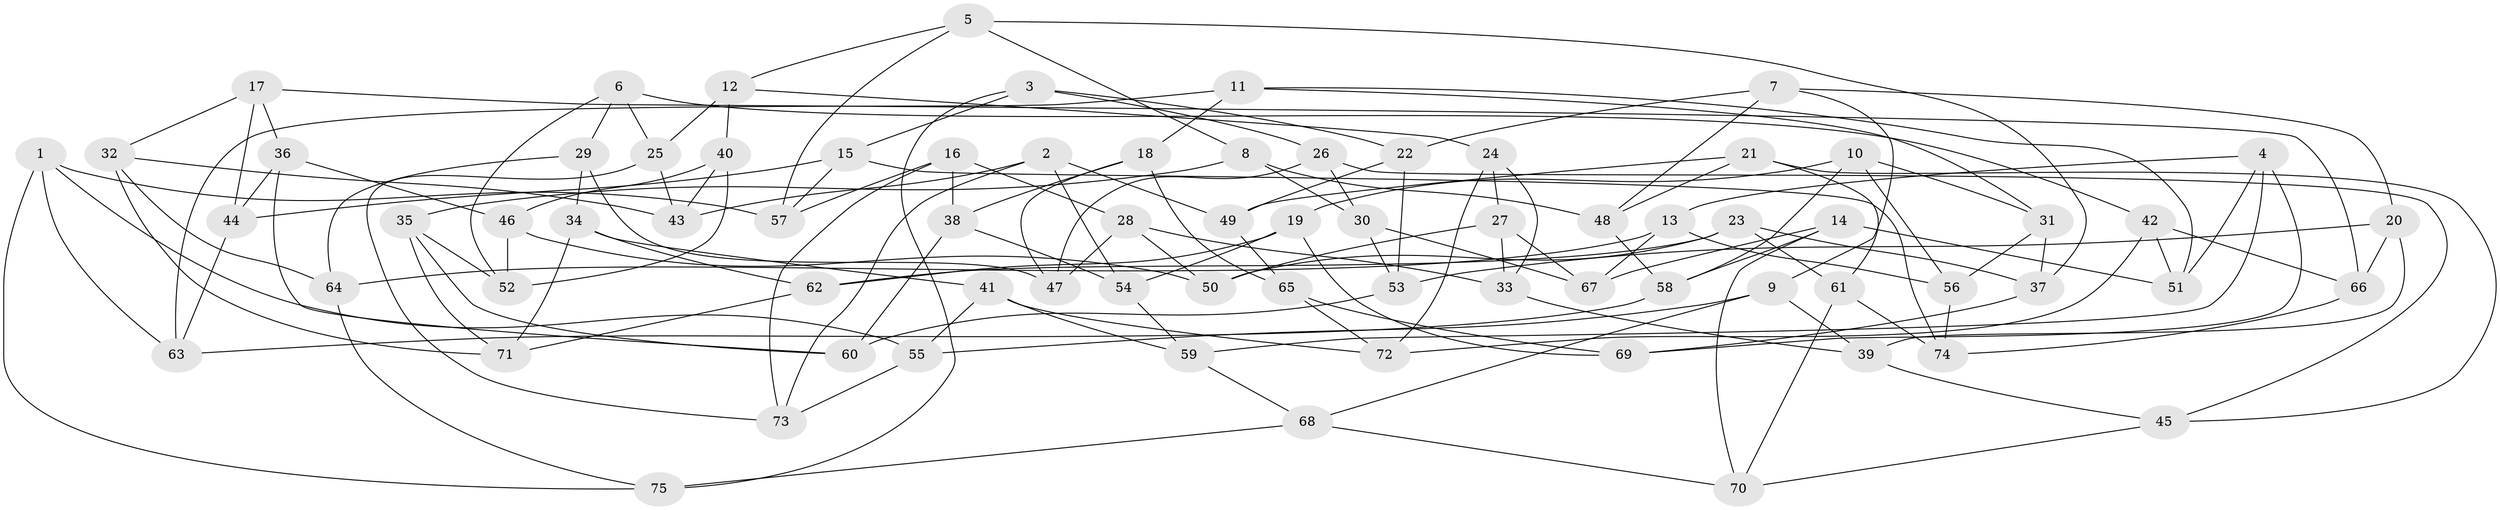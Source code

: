 // Generated by graph-tools (version 1.1) at 2025/11/02/27/25 16:11:50]
// undirected, 75 vertices, 150 edges
graph export_dot {
graph [start="1"]
  node [color=gray90,style=filled];
  1;
  2;
  3;
  4;
  5;
  6;
  7;
  8;
  9;
  10;
  11;
  12;
  13;
  14;
  15;
  16;
  17;
  18;
  19;
  20;
  21;
  22;
  23;
  24;
  25;
  26;
  27;
  28;
  29;
  30;
  31;
  32;
  33;
  34;
  35;
  36;
  37;
  38;
  39;
  40;
  41;
  42;
  43;
  44;
  45;
  46;
  47;
  48;
  49;
  50;
  51;
  52;
  53;
  54;
  55;
  56;
  57;
  58;
  59;
  60;
  61;
  62;
  63;
  64;
  65;
  66;
  67;
  68;
  69;
  70;
  71;
  72;
  73;
  74;
  75;
  1 -- 55;
  1 -- 57;
  1 -- 63;
  1 -- 75;
  2 -- 73;
  2 -- 54;
  2 -- 43;
  2 -- 49;
  3 -- 22;
  3 -- 26;
  3 -- 15;
  3 -- 75;
  4 -- 69;
  4 -- 51;
  4 -- 13;
  4 -- 59;
  5 -- 12;
  5 -- 57;
  5 -- 37;
  5 -- 8;
  6 -- 29;
  6 -- 25;
  6 -- 42;
  6 -- 52;
  7 -- 9;
  7 -- 22;
  7 -- 48;
  7 -- 20;
  8 -- 48;
  8 -- 35;
  8 -- 30;
  9 -- 39;
  9 -- 68;
  9 -- 55;
  10 -- 58;
  10 -- 56;
  10 -- 19;
  10 -- 31;
  11 -- 51;
  11 -- 63;
  11 -- 18;
  11 -- 31;
  12 -- 40;
  12 -- 24;
  12 -- 25;
  13 -- 67;
  13 -- 56;
  13 -- 64;
  14 -- 67;
  14 -- 70;
  14 -- 58;
  14 -- 51;
  15 -- 74;
  15 -- 57;
  15 -- 44;
  16 -- 57;
  16 -- 73;
  16 -- 38;
  16 -- 28;
  17 -- 32;
  17 -- 66;
  17 -- 36;
  17 -- 44;
  18 -- 38;
  18 -- 47;
  18 -- 65;
  19 -- 54;
  19 -- 69;
  19 -- 62;
  20 -- 39;
  20 -- 53;
  20 -- 66;
  21 -- 45;
  21 -- 61;
  21 -- 49;
  21 -- 48;
  22 -- 53;
  22 -- 49;
  23 -- 62;
  23 -- 50;
  23 -- 61;
  23 -- 37;
  24 -- 27;
  24 -- 72;
  24 -- 33;
  25 -- 73;
  25 -- 43;
  26 -- 30;
  26 -- 45;
  26 -- 47;
  27 -- 67;
  27 -- 33;
  27 -- 50;
  28 -- 47;
  28 -- 50;
  28 -- 33;
  29 -- 64;
  29 -- 34;
  29 -- 47;
  30 -- 53;
  30 -- 67;
  31 -- 37;
  31 -- 56;
  32 -- 64;
  32 -- 43;
  32 -- 71;
  33 -- 39;
  34 -- 41;
  34 -- 71;
  34 -- 62;
  35 -- 60;
  35 -- 52;
  35 -- 71;
  36 -- 46;
  36 -- 60;
  36 -- 44;
  37 -- 69;
  38 -- 54;
  38 -- 60;
  39 -- 45;
  40 -- 43;
  40 -- 46;
  40 -- 52;
  41 -- 72;
  41 -- 55;
  41 -- 59;
  42 -- 72;
  42 -- 66;
  42 -- 51;
  44 -- 63;
  45 -- 70;
  46 -- 50;
  46 -- 52;
  48 -- 58;
  49 -- 65;
  53 -- 60;
  54 -- 59;
  55 -- 73;
  56 -- 74;
  58 -- 63;
  59 -- 68;
  61 -- 74;
  61 -- 70;
  62 -- 71;
  64 -- 75;
  65 -- 72;
  65 -- 69;
  66 -- 74;
  68 -- 70;
  68 -- 75;
}
